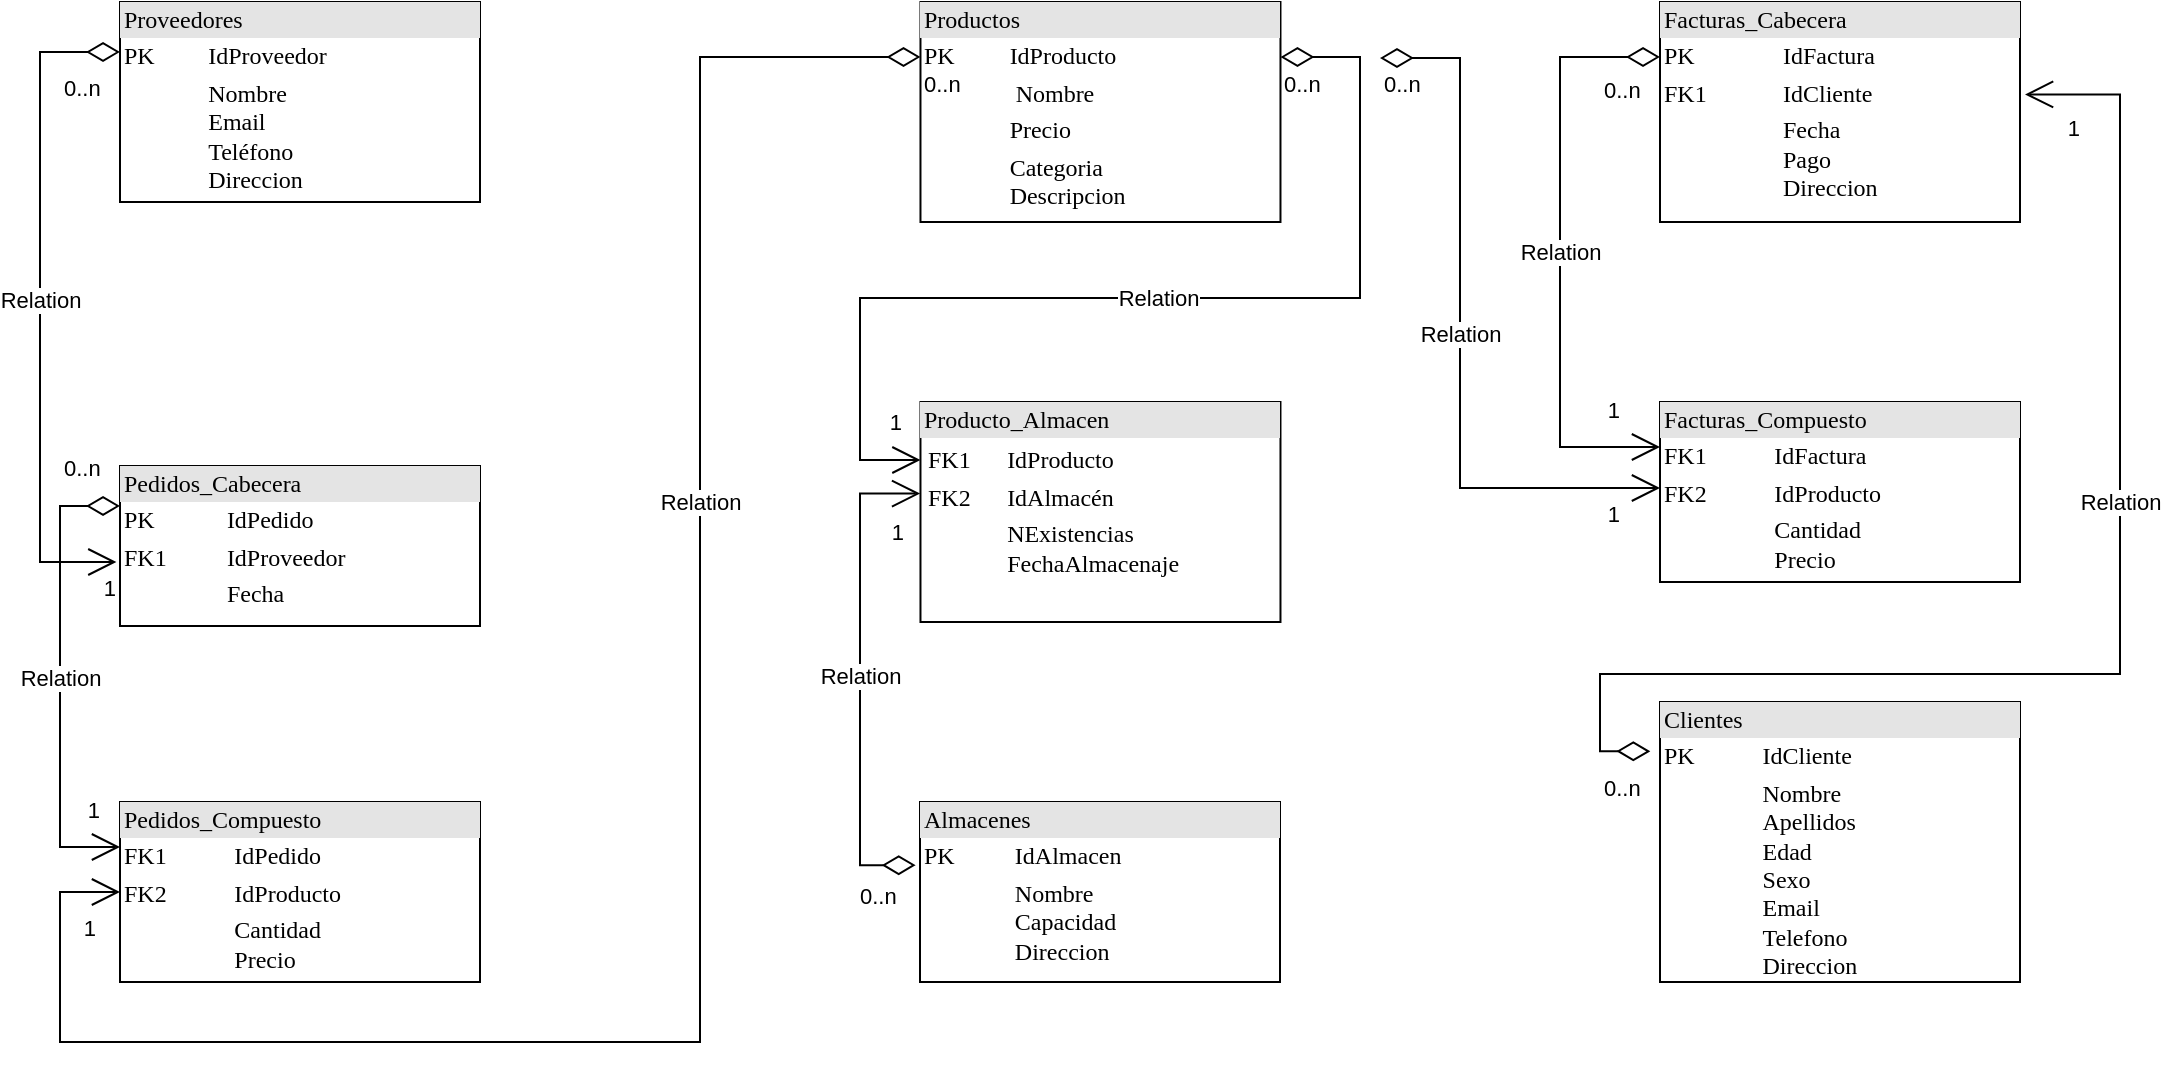 <mxfile version="22.0.2" type="github">
  <diagram name="Page-1" id="2ca16b54-16f6-2749-3443-fa8db7711227">
    <mxGraphModel dx="1638" dy="903" grid="1" gridSize="10" guides="1" tooltips="1" connect="1" arrows="1" fold="1" page="1" pageScale="1" pageWidth="1100" pageHeight="850" background="none" math="0" shadow="0">
      <root>
        <mxCell id="0" />
        <mxCell id="1" parent="0" />
        <mxCell id="2ed32ef02a7f4228-1" value="&lt;div style=&quot;box-sizing:border-box;width:100%;background:#e4e4e4;padding:2px;&quot;&gt;Proveedores&lt;/div&gt;&lt;table style=&quot;width:100%;font-size:1em;&quot; cellpadding=&quot;2&quot; cellspacing=&quot;0&quot;&gt;&lt;tbody&gt;&lt;tr&gt;&lt;td&gt;PK&lt;/td&gt;&lt;td&gt;IdProveedor&lt;/td&gt;&lt;/tr&gt;&lt;tr&gt;&lt;td&gt;&lt;br&gt;&lt;/td&gt;&lt;td&gt;Nombre&lt;br style=&quot;border-color: var(--border-color);&quot;&gt;Email&lt;br style=&quot;border-color: var(--border-color);&quot;&gt;Teléfono&lt;br style=&quot;border-color: var(--border-color);&quot;&gt;Direccion&lt;br&gt;&lt;/td&gt;&lt;/tr&gt;&lt;tr&gt;&lt;td&gt;&lt;/td&gt;&lt;td&gt;&lt;br&gt;&lt;br&gt;&lt;/td&gt;&lt;/tr&gt;&lt;/tbody&gt;&lt;/table&gt;" style="verticalAlign=top;align=left;overflow=fill;html=1;rounded=0;shadow=0;comic=0;labelBackgroundColor=none;strokeWidth=1;fontFamily=Verdana;fontSize=12" parent="1" vertex="1">
          <mxGeometry x="60" y="80" width="180" height="100" as="geometry" />
        </mxCell>
        <mxCell id="2ed32ef02a7f4228-2" value="&lt;div style=&quot;box-sizing: border-box ; width: 100% ; background: #e4e4e4 ; padding: 2px&quot;&gt;Facturas_Cabecera&lt;/div&gt;&lt;table style=&quot;width: 100% ; font-size: 1em&quot; cellpadding=&quot;2&quot; cellspacing=&quot;0&quot;&gt;&lt;tbody&gt;&lt;tr&gt;&lt;td&gt;PK&lt;/td&gt;&lt;td&gt;IdFactura&lt;/td&gt;&lt;/tr&gt;&lt;tr&gt;&lt;td&gt;FK1&lt;/td&gt;&lt;td&gt;IdCliente&lt;/td&gt;&lt;/tr&gt;&lt;tr&gt;&lt;td&gt;&lt;/td&gt;&lt;td&gt;Fecha&lt;br&gt;Pago&lt;br&gt;Direccion&lt;/td&gt;&lt;/tr&gt;&lt;tr&gt;&lt;td&gt;&lt;/td&gt;&lt;td&gt;&lt;br&gt;&lt;/td&gt;&lt;/tr&gt;&lt;/tbody&gt;&lt;/table&gt;" style="verticalAlign=top;align=left;overflow=fill;html=1;rounded=0;shadow=0;comic=0;labelBackgroundColor=none;strokeWidth=1;fontFamily=Verdana;fontSize=12" parent="1" vertex="1">
          <mxGeometry x="830" y="80" width="180" height="110" as="geometry" />
        </mxCell>
        <mxCell id="2ed32ef02a7f4228-3" value="&lt;div style=&quot;box-sizing: border-box ; width: 100% ; background: #e4e4e4 ; padding: 2px&quot;&gt;Producto_Almacen&lt;/div&gt;&lt;table style=&quot;width: 100% ; font-size: 1em&quot; cellpadding=&quot;2&quot; cellspacing=&quot;0&quot;&gt;&lt;tbody&gt;&lt;tr&gt;&lt;td&gt;&lt;table style=&quot;border-color: var(--border-color); font-size: 1em; width: 180px;&quot; cellpadding=&quot;2&quot; cellspacing=&quot;0&quot;&gt;&lt;tbody style=&quot;border-color: var(--border-color);&quot;&gt;&lt;tr style=&quot;border-color: var(--border-color);&quot;&gt;&lt;td style=&quot;border-color: var(--border-color);&quot;&gt;FK1&lt;/td&gt;&lt;td style=&quot;border-color: var(--border-color);&quot;&gt;IdProducto&lt;/td&gt;&lt;/tr&gt;&lt;tr style=&quot;border-color: var(--border-color);&quot;&gt;&lt;td style=&quot;border-color: var(--border-color);&quot;&gt;FK2&lt;/td&gt;&lt;td style=&quot;border-color: var(--border-color);&quot;&gt;IdAlmacén&lt;/td&gt;&lt;/tr&gt;&lt;tr style=&quot;border-color: var(--border-color);&quot;&gt;&lt;td style=&quot;border-color: var(--border-color);&quot;&gt;&lt;br style=&quot;border-color: var(--border-color);&quot;&gt;&lt;/td&gt;&lt;td style=&quot;border-color: var(--border-color);&quot;&gt;NExistencias&lt;br style=&quot;border-color: var(--border-color);&quot;&gt;FechaAlmacenaje&lt;/td&gt;&lt;/tr&gt;&lt;/tbody&gt;&lt;/table&gt;&lt;/td&gt;&lt;td&gt;&lt;br&gt;&lt;/td&gt;&lt;/tr&gt;&lt;tr&gt;&lt;td&gt;&lt;br&gt;&lt;/td&gt;&lt;td&gt;&lt;br&gt;&lt;/td&gt;&lt;/tr&gt;&lt;/tbody&gt;&lt;/table&gt;" style="verticalAlign=top;align=left;overflow=fill;html=1;rounded=0;shadow=0;comic=0;labelBackgroundColor=none;strokeWidth=1;fontFamily=Verdana;fontSize=12" parent="1" vertex="1">
          <mxGeometry x="460.24" y="280" width="180" height="110" as="geometry" />
        </mxCell>
        <mxCell id="2ed32ef02a7f4228-4" value="&lt;div style=&quot;box-sizing: border-box ; width: 100% ; background: #e4e4e4 ; padding: 2px&quot;&gt;Productos&lt;/div&gt;&lt;table style=&quot;width: 100% ; font-size: 1em&quot; cellpadding=&quot;2&quot; cellspacing=&quot;0&quot;&gt;&lt;tbody&gt;&lt;tr&gt;&lt;td&gt;PK&lt;/td&gt;&lt;td&gt;IdProducto&lt;/td&gt;&lt;/tr&gt;&lt;tr&gt;&lt;td&gt;&lt;br&gt;&lt;/td&gt;&lt;td&gt;&amp;nbsp;Nombre&lt;/td&gt;&lt;/tr&gt;&lt;tr&gt;&lt;td&gt;&lt;/td&gt;&lt;td&gt;Precio&lt;/td&gt;&lt;/tr&gt;&lt;tr&gt;&lt;td&gt;&lt;br&gt;&lt;/td&gt;&lt;td&gt;Categoria&lt;br&gt;Descripcion&lt;/td&gt;&lt;/tr&gt;&lt;/tbody&gt;&lt;/table&gt;" style="verticalAlign=top;align=left;overflow=fill;html=1;rounded=0;shadow=0;comic=0;labelBackgroundColor=none;strokeWidth=1;fontFamily=Verdana;fontSize=12" parent="1" vertex="1">
          <mxGeometry x="460.24" y="80" width="180" height="110" as="geometry" />
        </mxCell>
        <mxCell id="2ed32ef02a7f4228-5" value="&lt;div style=&quot;box-sizing:border-box;width:100%;background:#e4e4e4;padding:2px;&quot;&gt;Pedidos_Cabecera&lt;/div&gt;&lt;table style=&quot;width:100%;font-size:1em;&quot; cellpadding=&quot;2&quot; cellspacing=&quot;0&quot;&gt;&lt;tbody&gt;&lt;tr&gt;&lt;td&gt;PK&lt;/td&gt;&lt;td&gt;IdPedido&lt;/td&gt;&lt;/tr&gt;&lt;tr&gt;&lt;td&gt;FK1&lt;/td&gt;&lt;td&gt;IdProveedor&lt;/td&gt;&lt;/tr&gt;&lt;tr&gt;&lt;td&gt;&lt;/td&gt;&lt;td&gt;Fecha&lt;br style=&quot;border-color: var(--border-color);&quot;&gt;&lt;br&gt;&lt;/td&gt;&lt;/tr&gt;&lt;/tbody&gt;&lt;/table&gt;" style="verticalAlign=top;align=left;overflow=fill;html=1;rounded=0;shadow=0;comic=0;labelBackgroundColor=none;strokeWidth=1;fontFamily=Verdana;fontSize=12" parent="1" vertex="1">
          <mxGeometry x="60" y="312" width="180" height="80" as="geometry" />
        </mxCell>
        <mxCell id="2ed32ef02a7f4228-12" value="&lt;div style=&quot;box-sizing: border-box ; width: 100% ; background: #e4e4e4 ; padding: 2px&quot;&gt;Almacenes&lt;/div&gt;&lt;table style=&quot;width: 100% ; font-size: 1em&quot; cellpadding=&quot;2&quot; cellspacing=&quot;0&quot;&gt;&lt;tbody&gt;&lt;tr&gt;&lt;td&gt;PK&lt;/td&gt;&lt;td&gt;IdAlmacen&lt;/td&gt;&lt;/tr&gt;&lt;tr&gt;&lt;td&gt;&lt;br&gt;&lt;/td&gt;&lt;td&gt;Nombre&lt;br&gt;Capacidad&lt;br&gt;Direccion&lt;/td&gt;&lt;/tr&gt;&lt;tr&gt;&lt;td&gt;&lt;/td&gt;&lt;td&gt;&lt;br&gt;&lt;/td&gt;&lt;/tr&gt;&lt;/tbody&gt;&lt;/table&gt;" style="verticalAlign=top;align=left;overflow=fill;html=1;rounded=0;shadow=0;comic=0;labelBackgroundColor=none;strokeWidth=1;fontFamily=Verdana;fontSize=12" parent="1" vertex="1">
          <mxGeometry x="460" y="480" width="180" height="90" as="geometry" />
        </mxCell>
        <mxCell id="UXRcGzoCHff5v5Qfkopn-1" value="&lt;div style=&quot;box-sizing: border-box ; width: 100% ; background: #e4e4e4 ; padding: 2px&quot;&gt;Clientes&lt;/div&gt;&lt;table style=&quot;width: 100% ; font-size: 1em&quot; cellpadding=&quot;2&quot; cellspacing=&quot;0&quot;&gt;&lt;tbody&gt;&lt;tr&gt;&lt;td&gt;PK&lt;/td&gt;&lt;td&gt;IdCliente&lt;/td&gt;&lt;/tr&gt;&lt;tr&gt;&lt;td&gt;&lt;br&gt;&lt;/td&gt;&lt;td&gt;Nombre&lt;br&gt;Apellidos&lt;br&gt;Edad&lt;br&gt;Sexo&lt;br&gt;Email&lt;br&gt;Telefono&lt;br&gt;Direccion&lt;/td&gt;&lt;/tr&gt;&lt;/tbody&gt;&lt;/table&gt;" style="verticalAlign=top;align=left;overflow=fill;html=1;rounded=0;shadow=0;comic=0;labelBackgroundColor=none;strokeWidth=1;fontFamily=Verdana;fontSize=12" vertex="1" parent="1">
          <mxGeometry x="830" y="430" width="180" height="140" as="geometry" />
        </mxCell>
        <mxCell id="UXRcGzoCHff5v5Qfkopn-26" value="Relation" style="endArrow=open;html=1;endSize=12;startArrow=diamondThin;startSize=14;startFill=0;edgeStyle=orthogonalEdgeStyle;rounded=0;exitX=1;exitY=0.25;exitDx=0;exitDy=0;" edge="1" parent="1" source="2ed32ef02a7f4228-4" target="2ed32ef02a7f4228-3">
          <mxGeometry relative="1" as="geometry">
            <mxPoint x="660" y="150" as="sourcePoint" />
            <mxPoint x="400" y="320" as="targetPoint" />
            <Array as="points">
              <mxPoint x="680" y="108" />
              <mxPoint x="680" y="228" />
              <mxPoint x="430" y="228" />
              <mxPoint x="430" y="309" />
            </Array>
          </mxGeometry>
        </mxCell>
        <mxCell id="UXRcGzoCHff5v5Qfkopn-27" value="0..n" style="edgeLabel;resizable=0;html=1;align=left;verticalAlign=top;" connectable="0" vertex="1" parent="UXRcGzoCHff5v5Qfkopn-26">
          <mxGeometry x="-1" relative="1" as="geometry" />
        </mxCell>
        <mxCell id="UXRcGzoCHff5v5Qfkopn-28" value="1" style="edgeLabel;resizable=0;html=1;align=right;verticalAlign=top;" connectable="0" vertex="1" parent="UXRcGzoCHff5v5Qfkopn-26">
          <mxGeometry x="1" relative="1" as="geometry">
            <mxPoint x="-9" y="-32" as="offset" />
          </mxGeometry>
        </mxCell>
        <mxCell id="UXRcGzoCHff5v5Qfkopn-36" value="&lt;div style=&quot;box-sizing:border-box;width:100%;background:#e4e4e4;padding:2px;&quot;&gt;Pedidos_Compuesto&lt;/div&gt;&lt;table style=&quot;width:100%;font-size:1em;&quot; cellpadding=&quot;2&quot; cellspacing=&quot;0&quot;&gt;&lt;tbody&gt;&lt;tr&gt;&lt;td&gt;FK1&lt;/td&gt;&lt;td&gt;IdPedido&lt;/td&gt;&lt;/tr&gt;&lt;tr&gt;&lt;td&gt;FK2&lt;/td&gt;&lt;td&gt;IdProducto&lt;/td&gt;&lt;/tr&gt;&lt;tr&gt;&lt;td&gt;&lt;/td&gt;&lt;td&gt;Cantidad&lt;br style=&quot;border-color: var(--border-color);&quot;&gt;Precio&lt;br&gt;&lt;br&gt;&lt;/td&gt;&lt;/tr&gt;&lt;/tbody&gt;&lt;/table&gt;" style="verticalAlign=top;align=left;overflow=fill;html=1;rounded=0;shadow=0;comic=0;labelBackgroundColor=none;strokeWidth=1;fontFamily=Verdana;fontSize=12" vertex="1" parent="1">
          <mxGeometry x="60" y="480" width="180" height="90" as="geometry" />
        </mxCell>
        <mxCell id="UXRcGzoCHff5v5Qfkopn-37" value="Relation" style="endArrow=open;html=1;endSize=12;startArrow=diamondThin;startSize=14;startFill=0;edgeStyle=orthogonalEdgeStyle;rounded=0;exitX=0;exitY=0.25;exitDx=0;exitDy=0;entryX=0;entryY=0.5;entryDx=0;entryDy=0;" edge="1" parent="1" source="2ed32ef02a7f4228-4" target="UXRcGzoCHff5v5Qfkopn-36">
          <mxGeometry x="-0.352" relative="1" as="geometry">
            <mxPoint x="260" y="350" as="sourcePoint" />
            <mxPoint x="290" y="630" as="targetPoint" />
            <Array as="points">
              <mxPoint x="350" y="108" />
              <mxPoint x="350" y="600" />
              <mxPoint x="30" y="600" />
              <mxPoint x="30" y="525" />
            </Array>
            <mxPoint as="offset" />
          </mxGeometry>
        </mxCell>
        <mxCell id="UXRcGzoCHff5v5Qfkopn-38" value="0..n" style="edgeLabel;resizable=0;html=1;align=left;verticalAlign=top;" connectable="0" vertex="1" parent="UXRcGzoCHff5v5Qfkopn-37">
          <mxGeometry x="-1" relative="1" as="geometry" />
        </mxCell>
        <mxCell id="UXRcGzoCHff5v5Qfkopn-39" value="1" style="edgeLabel;resizable=0;html=1;align=right;verticalAlign=top;" connectable="0" vertex="1" parent="UXRcGzoCHff5v5Qfkopn-37">
          <mxGeometry x="1" relative="1" as="geometry">
            <mxPoint x="-11" y="5" as="offset" />
          </mxGeometry>
        </mxCell>
        <mxCell id="UXRcGzoCHff5v5Qfkopn-40" value="Relation" style="endArrow=open;html=1;endSize=12;startArrow=diamondThin;startSize=14;startFill=0;edgeStyle=orthogonalEdgeStyle;rounded=0;exitX=0;exitY=0.25;exitDx=0;exitDy=0;entryX=-0.01;entryY=0.601;entryDx=0;entryDy=0;entryPerimeter=0;" edge="1" parent="1" source="2ed32ef02a7f4228-1" target="2ed32ef02a7f4228-5">
          <mxGeometry x="-0.015" relative="1" as="geometry">
            <mxPoint x="60" y="240" as="sourcePoint" />
            <mxPoint x="220" y="240" as="targetPoint" />
            <Array as="points">
              <mxPoint x="20" y="105" />
              <mxPoint x="20" y="360" />
              <mxPoint x="58" y="360" />
            </Array>
            <mxPoint as="offset" />
          </mxGeometry>
        </mxCell>
        <mxCell id="UXRcGzoCHff5v5Qfkopn-41" value="0..n" style="edgeLabel;resizable=0;html=1;align=left;verticalAlign=top;" connectable="0" vertex="1" parent="UXRcGzoCHff5v5Qfkopn-40">
          <mxGeometry x="-1" relative="1" as="geometry">
            <mxPoint x="-30" y="5" as="offset" />
          </mxGeometry>
        </mxCell>
        <mxCell id="UXRcGzoCHff5v5Qfkopn-42" value="1" style="edgeLabel;resizable=0;html=1;align=right;verticalAlign=top;" connectable="0" vertex="1" parent="UXRcGzoCHff5v5Qfkopn-40">
          <mxGeometry x="1" relative="1" as="geometry" />
        </mxCell>
        <mxCell id="UXRcGzoCHff5v5Qfkopn-43" value="Relation" style="endArrow=open;html=1;endSize=12;startArrow=diamondThin;startSize=14;startFill=0;edgeStyle=orthogonalEdgeStyle;rounded=0;exitX=0;exitY=0.25;exitDx=0;exitDy=0;entryX=0;entryY=0.25;entryDx=0;entryDy=0;" edge="1" parent="1" source="2ed32ef02a7f4228-5" target="UXRcGzoCHff5v5Qfkopn-36">
          <mxGeometry relative="1" as="geometry">
            <mxPoint x="80" y="450" as="sourcePoint" />
            <mxPoint x="240" y="450" as="targetPoint" />
            <Array as="points">
              <mxPoint x="30" y="332" />
              <mxPoint x="30" y="502" />
            </Array>
          </mxGeometry>
        </mxCell>
        <mxCell id="UXRcGzoCHff5v5Qfkopn-44" value="0..n" style="edgeLabel;resizable=0;html=1;align=left;verticalAlign=top;" connectable="0" vertex="1" parent="UXRcGzoCHff5v5Qfkopn-43">
          <mxGeometry x="-1" relative="1" as="geometry">
            <mxPoint x="-30" y="-32" as="offset" />
          </mxGeometry>
        </mxCell>
        <mxCell id="UXRcGzoCHff5v5Qfkopn-45" value="1" style="edgeLabel;resizable=0;html=1;align=right;verticalAlign=top;" connectable="0" vertex="1" parent="UXRcGzoCHff5v5Qfkopn-43">
          <mxGeometry x="1" relative="1" as="geometry">
            <mxPoint x="-10" y="-32" as="offset" />
          </mxGeometry>
        </mxCell>
        <mxCell id="UXRcGzoCHff5v5Qfkopn-50" value="Relation" style="endArrow=open;html=1;endSize=12;startArrow=diamondThin;startSize=14;startFill=0;edgeStyle=orthogonalEdgeStyle;rounded=0;entryX=-0.001;entryY=0.416;entryDx=0;entryDy=0;entryPerimeter=0;exitX=-0.012;exitY=0.351;exitDx=0;exitDy=0;exitPerimeter=0;" edge="1" parent="1" source="2ed32ef02a7f4228-12" target="2ed32ef02a7f4228-3">
          <mxGeometry relative="1" as="geometry">
            <mxPoint x="420" y="525" as="sourcePoint" />
            <mxPoint x="580" y="430" as="targetPoint" />
            <Array as="points">
              <mxPoint x="430" y="512" />
              <mxPoint x="430" y="326" />
            </Array>
          </mxGeometry>
        </mxCell>
        <mxCell id="UXRcGzoCHff5v5Qfkopn-51" value="0..n" style="edgeLabel;resizable=0;html=1;align=left;verticalAlign=top;" connectable="0" vertex="1" parent="UXRcGzoCHff5v5Qfkopn-50">
          <mxGeometry x="-1" relative="1" as="geometry">
            <mxPoint x="-30" y="2" as="offset" />
          </mxGeometry>
        </mxCell>
        <mxCell id="UXRcGzoCHff5v5Qfkopn-52" value="1" style="edgeLabel;resizable=0;html=1;align=right;verticalAlign=top;" connectable="0" vertex="1" parent="UXRcGzoCHff5v5Qfkopn-50">
          <mxGeometry x="1" relative="1" as="geometry">
            <mxPoint x="-7" y="6" as="offset" />
          </mxGeometry>
        </mxCell>
        <mxCell id="UXRcGzoCHff5v5Qfkopn-53" value="&lt;div style=&quot;box-sizing: border-box ; width: 100% ; background: #e4e4e4 ; padding: 2px&quot;&gt;Facturas_Compuesto&lt;/div&gt;&lt;table style=&quot;width: 100% ; font-size: 1em&quot; cellpadding=&quot;2&quot; cellspacing=&quot;0&quot;&gt;&lt;tbody&gt;&lt;tr&gt;&lt;td&gt;FK1&lt;/td&gt;&lt;td&gt;IdFactura&lt;/td&gt;&lt;/tr&gt;&lt;tr&gt;&lt;td&gt;FK2&lt;/td&gt;&lt;td&gt;IdProducto&lt;/td&gt;&lt;/tr&gt;&lt;tr&gt;&lt;td&gt;&lt;/td&gt;&lt;td&gt;Cantidad&lt;br&gt;Precio&lt;br&gt;&lt;br&gt;&lt;/td&gt;&lt;/tr&gt;&lt;tr&gt;&lt;td&gt;&lt;/td&gt;&lt;td&gt;&lt;br&gt;&lt;/td&gt;&lt;/tr&gt;&lt;/tbody&gt;&lt;/table&gt;" style="verticalAlign=top;align=left;overflow=fill;html=1;rounded=0;shadow=0;comic=0;labelBackgroundColor=none;strokeWidth=1;fontFamily=Verdana;fontSize=12" vertex="1" parent="1">
          <mxGeometry x="830" y="280" width="180" height="90" as="geometry" />
        </mxCell>
        <mxCell id="UXRcGzoCHff5v5Qfkopn-54" value="Relation" style="endArrow=open;html=1;endSize=12;startArrow=diamondThin;startSize=14;startFill=0;edgeStyle=orthogonalEdgeStyle;rounded=0;entryX=0;entryY=0.5;entryDx=0;entryDy=0;" edge="1" parent="1">
          <mxGeometry relative="1" as="geometry">
            <mxPoint x="690" y="108" as="sourcePoint" />
            <mxPoint x="830" y="323" as="targetPoint" />
            <Array as="points">
              <mxPoint x="730" y="108" />
              <mxPoint x="730" y="323" />
            </Array>
          </mxGeometry>
        </mxCell>
        <mxCell id="UXRcGzoCHff5v5Qfkopn-55" value="0..n" style="edgeLabel;resizable=0;html=1;align=left;verticalAlign=top;" connectable="0" vertex="1" parent="UXRcGzoCHff5v5Qfkopn-54">
          <mxGeometry x="-1" relative="1" as="geometry" />
        </mxCell>
        <mxCell id="UXRcGzoCHff5v5Qfkopn-56" value="1" style="edgeLabel;resizable=0;html=1;align=right;verticalAlign=top;" connectable="0" vertex="1" parent="UXRcGzoCHff5v5Qfkopn-54">
          <mxGeometry x="1" relative="1" as="geometry">
            <mxPoint x="-20" as="offset" />
          </mxGeometry>
        </mxCell>
        <mxCell id="UXRcGzoCHff5v5Qfkopn-57" value="Relation" style="endArrow=open;html=1;endSize=12;startArrow=diamondThin;startSize=14;startFill=0;edgeStyle=orthogonalEdgeStyle;rounded=0;exitX=0;exitY=0.25;exitDx=0;exitDy=0;entryX=0;entryY=0.25;entryDx=0;entryDy=0;" edge="1" parent="1" source="2ed32ef02a7f4228-2" target="UXRcGzoCHff5v5Qfkopn-53">
          <mxGeometry relative="1" as="geometry">
            <mxPoint x="780" y="230" as="sourcePoint" />
            <mxPoint x="940" y="230" as="targetPoint" />
            <Array as="points">
              <mxPoint x="780" y="108" />
              <mxPoint x="780" y="302" />
            </Array>
          </mxGeometry>
        </mxCell>
        <mxCell id="UXRcGzoCHff5v5Qfkopn-58" value="0..n" style="edgeLabel;resizable=0;html=1;align=left;verticalAlign=top;" connectable="0" vertex="1" parent="UXRcGzoCHff5v5Qfkopn-57">
          <mxGeometry x="-1" relative="1" as="geometry">
            <mxPoint x="-30" y="3" as="offset" />
          </mxGeometry>
        </mxCell>
        <mxCell id="UXRcGzoCHff5v5Qfkopn-59" value="1" style="edgeLabel;resizable=0;html=1;align=right;verticalAlign=top;" connectable="0" vertex="1" parent="UXRcGzoCHff5v5Qfkopn-57">
          <mxGeometry x="1" relative="1" as="geometry">
            <mxPoint x="-20" y="-32" as="offset" />
          </mxGeometry>
        </mxCell>
        <mxCell id="UXRcGzoCHff5v5Qfkopn-60" value="Relation" style="endArrow=open;html=1;endSize=12;startArrow=diamondThin;startSize=14;startFill=0;edgeStyle=orthogonalEdgeStyle;rounded=0;exitX=-0.027;exitY=0.176;exitDx=0;exitDy=0;exitPerimeter=0;entryX=1.014;entryY=0.42;entryDx=0;entryDy=0;entryPerimeter=0;" edge="1" parent="1">
          <mxGeometry x="0.24" relative="1" as="geometry">
            <mxPoint x="825.14" y="454.64" as="sourcePoint" />
            <mxPoint x="1012.52" y="126.2" as="targetPoint" />
            <Array as="points">
              <mxPoint x="800" y="455" />
              <mxPoint x="800" y="416" />
              <mxPoint x="1060" y="416" />
              <mxPoint x="1060" y="126" />
            </Array>
            <mxPoint as="offset" />
          </mxGeometry>
        </mxCell>
        <mxCell id="UXRcGzoCHff5v5Qfkopn-61" value="0..n" style="edgeLabel;resizable=0;html=1;align=left;verticalAlign=top;" connectable="0" vertex="1" parent="UXRcGzoCHff5v5Qfkopn-60">
          <mxGeometry x="-1" relative="1" as="geometry">
            <mxPoint x="-25" y="5" as="offset" />
          </mxGeometry>
        </mxCell>
        <mxCell id="UXRcGzoCHff5v5Qfkopn-62" value="1" style="edgeLabel;resizable=0;html=1;align=right;verticalAlign=top;" connectable="0" vertex="1" parent="UXRcGzoCHff5v5Qfkopn-60">
          <mxGeometry x="1" relative="1" as="geometry">
            <mxPoint x="28" y="4" as="offset" />
          </mxGeometry>
        </mxCell>
      </root>
    </mxGraphModel>
  </diagram>
</mxfile>
